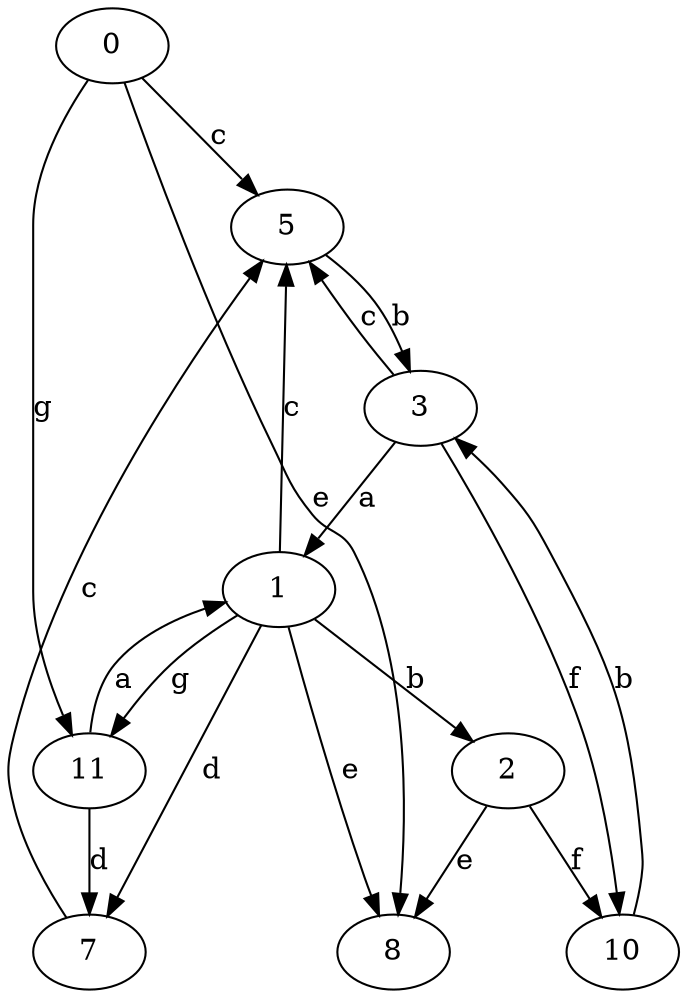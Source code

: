 strict digraph  {
0;
1;
2;
3;
5;
7;
8;
10;
11;
0 -> 5  [label=c];
0 -> 8  [label=e];
0 -> 11  [label=g];
1 -> 2  [label=b];
1 -> 5  [label=c];
1 -> 7  [label=d];
1 -> 8  [label=e];
1 -> 11  [label=g];
2 -> 8  [label=e];
2 -> 10  [label=f];
3 -> 1  [label=a];
3 -> 5  [label=c];
3 -> 10  [label=f];
5 -> 3  [label=b];
7 -> 5  [label=c];
10 -> 3  [label=b];
11 -> 1  [label=a];
11 -> 7  [label=d];
}
